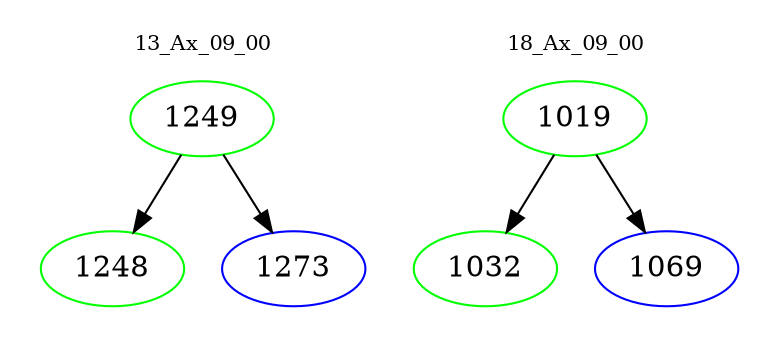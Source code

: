 digraph{
subgraph cluster_0 {
color = white
label = "13_Ax_09_00";
fontsize=10;
T0_1249 [label="1249", color="green"]
T0_1249 -> T0_1248 [color="black"]
T0_1248 [label="1248", color="green"]
T0_1249 -> T0_1273 [color="black"]
T0_1273 [label="1273", color="blue"]
}
subgraph cluster_1 {
color = white
label = "18_Ax_09_00";
fontsize=10;
T1_1019 [label="1019", color="green"]
T1_1019 -> T1_1032 [color="black"]
T1_1032 [label="1032", color="green"]
T1_1019 -> T1_1069 [color="black"]
T1_1069 [label="1069", color="blue"]
}
}
